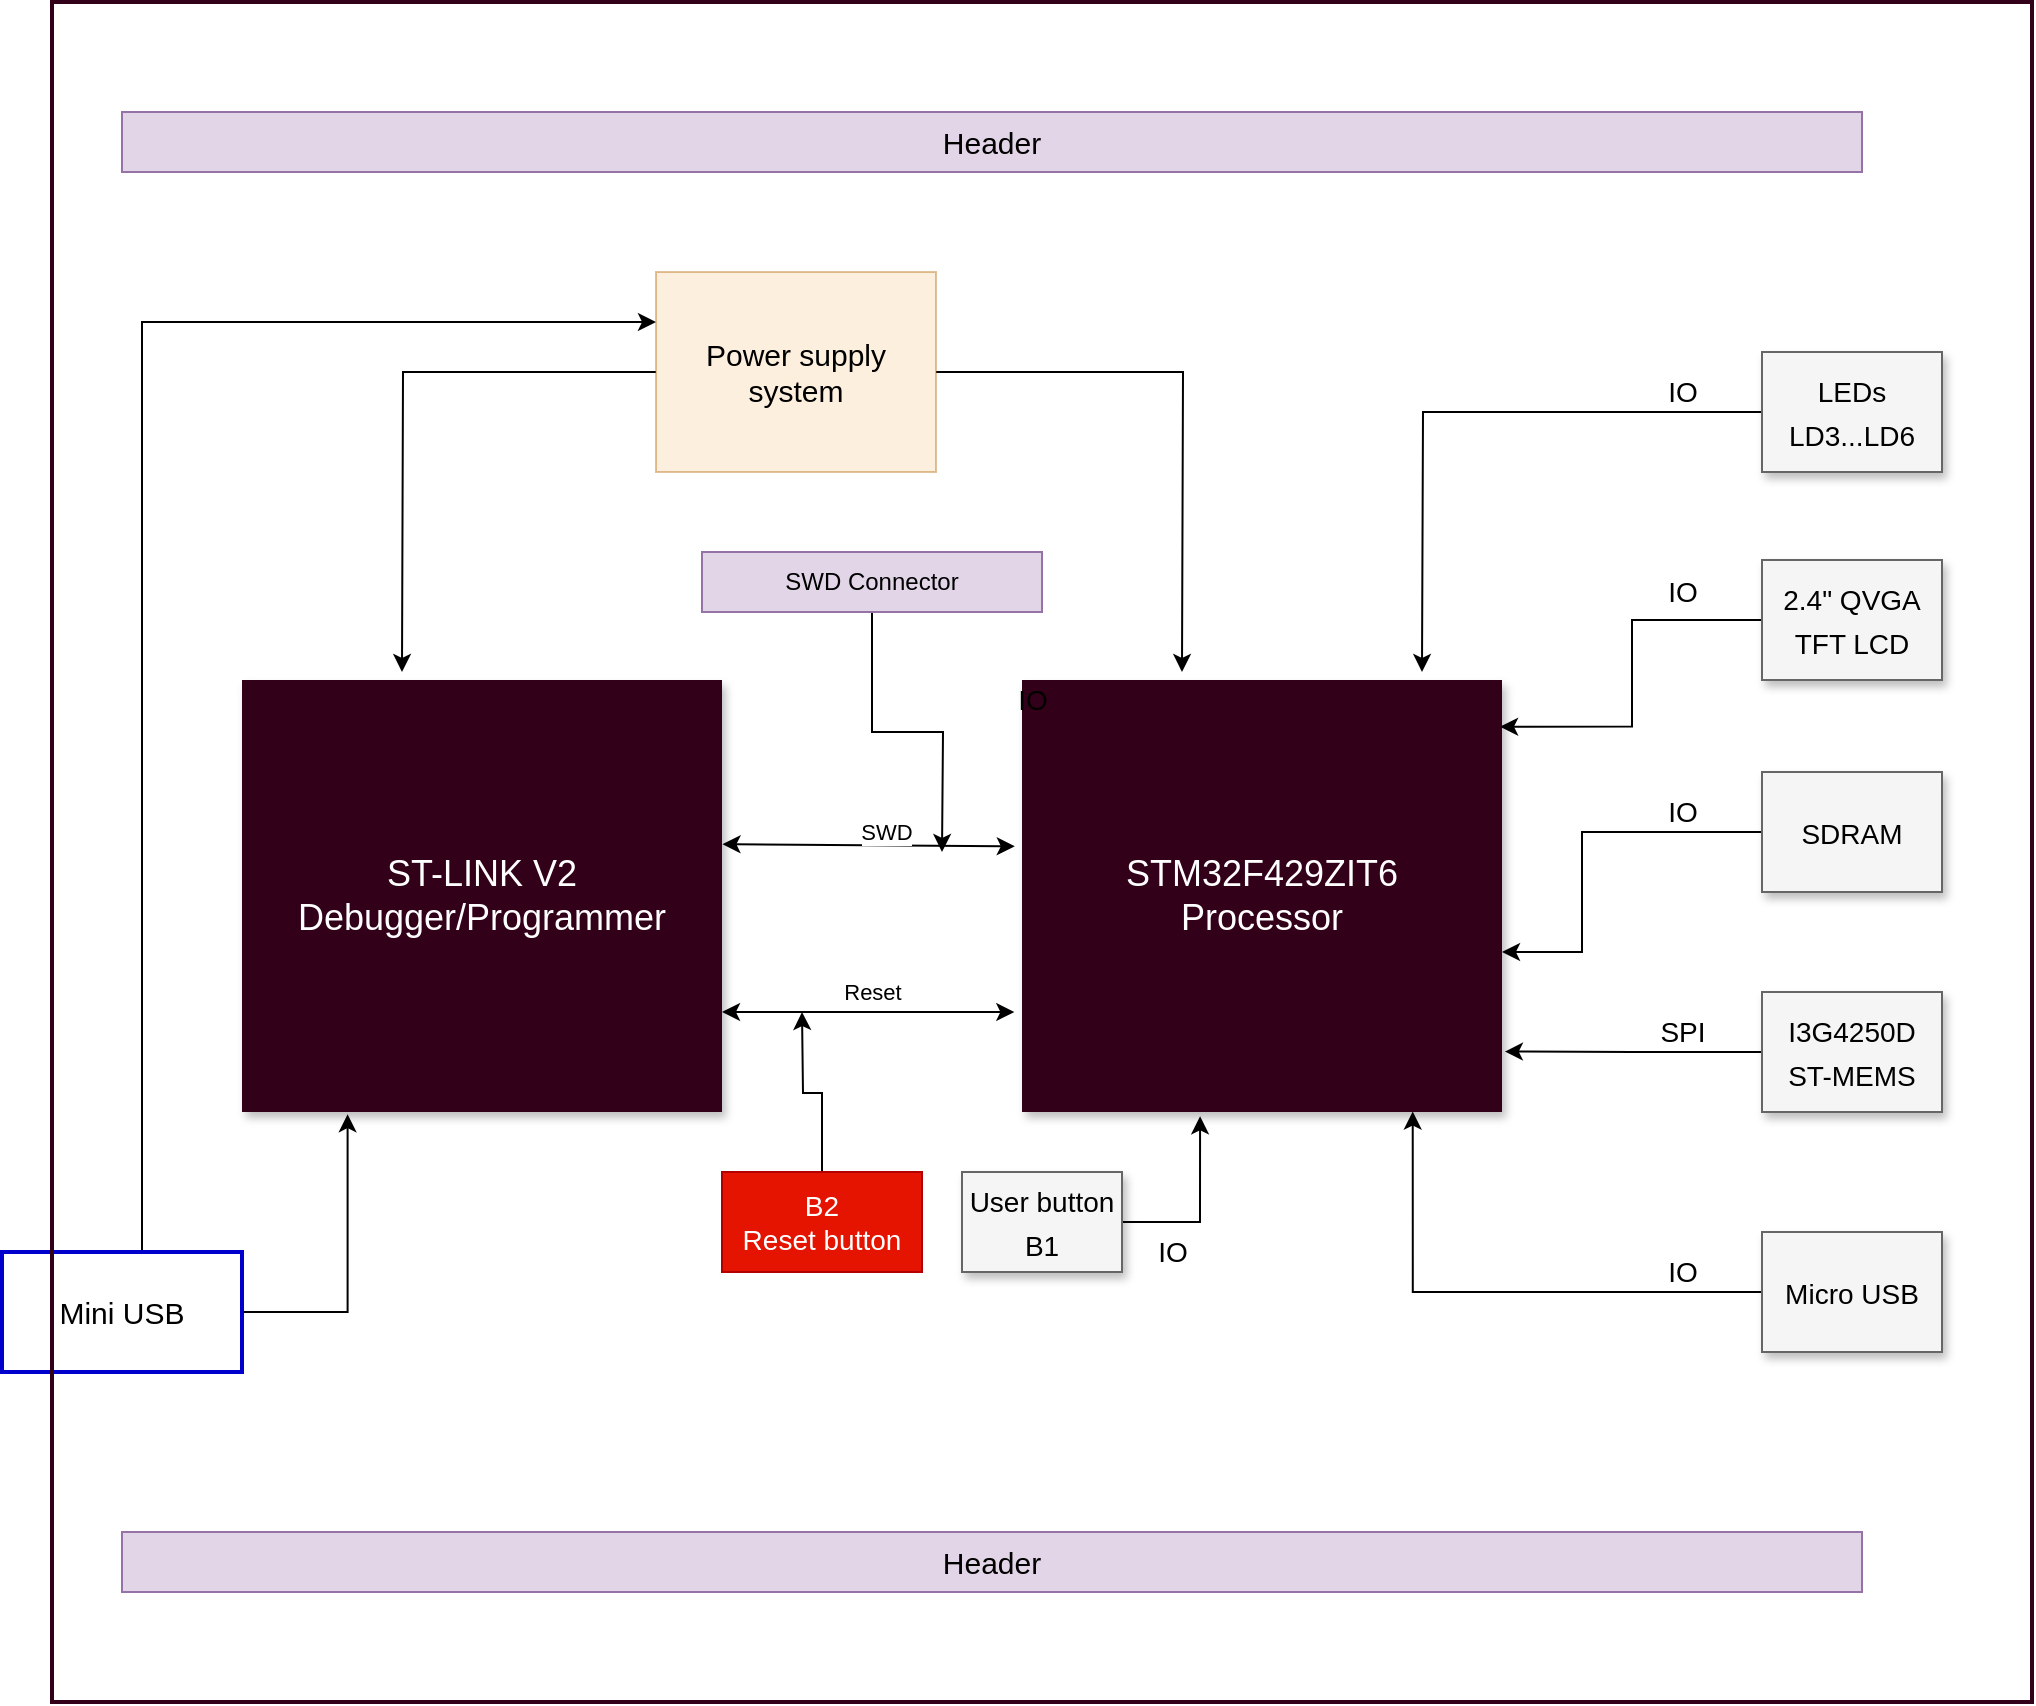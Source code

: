 <mxfile version="17.4.0" type="device"><diagram name="HW_BD" id="90a13364-a465-7bf4-72fc-28e22215d7a0"><mxGraphModel dx="1902" dy="1106" grid="1" gridSize="10" guides="1" tooltips="1" connect="1" arrows="1" fold="1" page="1" pageScale="1.5" pageWidth="1169" pageHeight="826" background="none" math="0" shadow="0"><root><mxCell id="0" style=";html=1;"/><mxCell id="1" style=";html=1;" parent="0"/><mxCell id="3a17f1ce550125da-2" value="&lt;font color=&quot;#ffffff&quot;&gt;STM32F429ZIT6 &lt;br&gt;Processor&lt;/font&gt;" style="whiteSpace=wrap;html=1;shadow=1;fontSize=18;fillColor=#33001A;strokeColor=none;" parent="1" vertex="1"><mxGeometry x="830" y="534" width="240" height="216" as="geometry"/></mxCell><mxCell id="ybjgbpLjdoBqUi5vYa6N-4" style="edgeStyle=orthogonalEdgeStyle;rounded=0;orthogonalLoop=1;jettySize=auto;html=1;fontSize=15;entryX=0.371;entryY=1.01;entryDx=0;entryDy=0;entryPerimeter=0;exitX=1;exitY=0.5;exitDx=0;exitDy=0;" edge="1" parent="1" source="3a17f1ce550125da-8" target="3a17f1ce550125da-2"><mxGeometry relative="1" as="geometry"><mxPoint x="920" y="760" as="targetPoint"/></mxGeometry></mxCell><mxCell id="3a17f1ce550125da-8" value="&lt;span style=&quot;font-size: 14px&quot;&gt;User button B1&lt;/span&gt;" style="whiteSpace=wrap;html=1;shadow=1;fontSize=18;fillColor=#f5f5f5;strokeColor=#666666;" parent="1" vertex="1"><mxGeometry x="800" y="780" width="80" height="50" as="geometry"/></mxCell><mxCell id="K4Kmzed5C90jSoVitQeN-8" value="&lt;font style=&quot;font-size: 14px&quot;&gt;IO&lt;/font&gt;" style="text;html=1;align=center;verticalAlign=middle;resizable=0;points=[];autosize=1;strokeColor=none;fillColor=none;" parent="1" vertex="1"><mxGeometry x="820" y="534" width="30" height="20" as="geometry"/></mxCell><mxCell id="K4Kmzed5C90jSoVitQeN-9" value="&lt;font style=&quot;font-size: 14px&quot;&gt;IO&lt;/font&gt;" style="text;html=1;align=center;verticalAlign=middle;resizable=0;points=[];autosize=1;strokeColor=none;fillColor=none;" parent="1" vertex="1"><mxGeometry x="1145" y="380" width="30" height="20" as="geometry"/></mxCell><mxCell id="K4Kmzed5C90jSoVitQeN-10" value="&lt;font style=&quot;font-size: 14px&quot;&gt;IO&lt;/font&gt;" style="text;html=1;align=center;verticalAlign=middle;resizable=0;points=[];autosize=1;strokeColor=none;fillColor=none;" parent="1" vertex="1"><mxGeometry x="890" y="810" width="30" height="20" as="geometry"/></mxCell><mxCell id="K4Kmzed5C90jSoVitQeN-11" value="&lt;font style=&quot;font-size: 14px&quot;&gt;SPI&lt;/font&gt;" style="text;html=1;align=center;verticalAlign=middle;resizable=0;points=[];autosize=1;strokeColor=none;fillColor=none;" parent="1" vertex="1"><mxGeometry x="1140" y="700" width="40" height="20" as="geometry"/></mxCell><mxCell id="4Cki4ELazx2EtnzIMH-j-1" value="&lt;font color=&quot;#ffffff&quot;&gt;ST-LINK V2&lt;br&gt;Debugger/Programmer&lt;br&gt;&lt;/font&gt;" style="whiteSpace=wrap;html=1;shadow=1;fontSize=18;fillColor=#33001A;strokeColor=none;" parent="1" vertex="1"><mxGeometry x="440" y="534" width="240" height="216" as="geometry"/></mxCell><mxCell id="18WoPmAGHCUh6dnLYNvN-1" value="" style="endArrow=classic;startArrow=classic;html=1;rounded=0;entryX=-0.015;entryY=0.385;entryDx=0;entryDy=0;entryPerimeter=0;exitX=1.001;exitY=0.38;exitDx=0;exitDy=0;exitPerimeter=0;" parent="1" source="4Cki4ELazx2EtnzIMH-j-1" target="3a17f1ce550125da-2" edge="1"><mxGeometry width="50" height="50" relative="1" as="geometry"><mxPoint x="700" y="650" as="sourcePoint"/><mxPoint x="790" y="650" as="targetPoint"/></mxGeometry></mxCell><mxCell id="18WoPmAGHCUh6dnLYNvN-2" value="SWD" style="edgeLabel;html=1;align=center;verticalAlign=middle;resizable=0;points=[];" parent="18WoPmAGHCUh6dnLYNvN-1" vertex="1" connectable="0"><mxGeometry x="0.553" y="1" relative="1" as="geometry"><mxPoint x="-32" y="-6" as="offset"/></mxGeometry></mxCell><mxCell id="EiyW6aFqHj-w9nUwdHNc-1" value="" style="endArrow=classic;startArrow=classic;html=1;rounded=0;exitX=1.001;exitY=0.542;exitDx=0;exitDy=0;entryX=-0.015;entryY=0.542;entryDx=0;entryDy=0;exitPerimeter=0;entryPerimeter=0;" parent="1" edge="1"><mxGeometry width="50" height="50" relative="1" as="geometry"><mxPoint x="680.0" y="700.002" as="sourcePoint"/><mxPoint x="826.16" y="700.002" as="targetPoint"/><Array as="points"><mxPoint x="760" y="700"/></Array></mxGeometry></mxCell><mxCell id="EiyW6aFqHj-w9nUwdHNc-2" value="Reset" style="edgeLabel;html=1;align=center;verticalAlign=middle;resizable=0;points=[];" parent="EiyW6aFqHj-w9nUwdHNc-1" vertex="1" connectable="0"><mxGeometry x="0.553" y="1" relative="1" as="geometry"><mxPoint x="-39" y="-9" as="offset"/></mxGeometry></mxCell><mxCell id="i6nfOpbqJ8M_nKJqEIvN-2" style="edgeStyle=orthogonalEdgeStyle;rounded=0;orthogonalLoop=1;jettySize=auto;html=1;" parent="1" source="i6nfOpbqJ8M_nKJqEIvN-1" edge="1"><mxGeometry relative="1" as="geometry"><mxPoint x="720" y="700" as="targetPoint"/></mxGeometry></mxCell><mxCell id="i6nfOpbqJ8M_nKJqEIvN-1" value="&lt;font style=&quot;font-size: 14px&quot;&gt;B2&lt;br&gt;Reset button&lt;/font&gt;" style="rounded=0;whiteSpace=wrap;html=1;fillColor=#e51400;fontColor=#ffffff;strokeColor=#B20000;" parent="1" vertex="1"><mxGeometry x="680" y="780" width="100" height="50" as="geometry"/></mxCell><mxCell id="9dwvbriPWmQWaeIrnqct-3" style="edgeStyle=orthogonalEdgeStyle;rounded=0;orthogonalLoop=1;jettySize=auto;html=1;fontSize=15;" edge="1" parent="1" source="i6nfOpbqJ8M_nKJqEIvN-3"><mxGeometry relative="1" as="geometry"><mxPoint x="1030" y="530" as="targetPoint"/></mxGeometry></mxCell><mxCell id="i6nfOpbqJ8M_nKJqEIvN-3" value="&lt;span style=&quot;font-size: 14px&quot;&gt;LEDs&lt;br&gt;LD3...LD6&lt;br&gt;&lt;/span&gt;" style="whiteSpace=wrap;html=1;shadow=1;fontSize=18;fillColor=#f5f5f5;strokeColor=#666666;" parent="1" vertex="1"><mxGeometry x="1200" y="370" width="90" height="60" as="geometry"/></mxCell><mxCell id="9dwvbriPWmQWaeIrnqct-4" style="edgeStyle=orthogonalEdgeStyle;rounded=0;orthogonalLoop=1;jettySize=auto;html=1;exitX=0;exitY=0.5;exitDx=0;exitDy=0;entryX=0.996;entryY=0.108;entryDx=0;entryDy=0;entryPerimeter=0;fontSize=15;" edge="1" parent="1" source="i6nfOpbqJ8M_nKJqEIvN-4" target="3a17f1ce550125da-2"><mxGeometry relative="1" as="geometry"/></mxCell><mxCell id="i6nfOpbqJ8M_nKJqEIvN-4" value="&lt;div&gt;&lt;span style=&quot;font-size: 14px&quot;&gt;2.4&quot; QVGA&lt;/span&gt;&lt;/div&gt;&lt;div&gt;&lt;span style=&quot;font-size: 14px&quot;&gt;TFT LCD&lt;/span&gt;&lt;/div&gt;" style="whiteSpace=wrap;html=1;shadow=1;fontSize=18;fillColor=#f5f5f5;strokeColor=#666666;" parent="1" vertex="1"><mxGeometry x="1200" y="474" width="90" height="60" as="geometry"/></mxCell><mxCell id="9dwvbriPWmQWaeIrnqct-5" style="edgeStyle=orthogonalEdgeStyle;rounded=0;orthogonalLoop=1;jettySize=auto;html=1;fontSize=15;exitX=0;exitY=0.5;exitDx=0;exitDy=0;" edge="1" parent="1" source="i6nfOpbqJ8M_nKJqEIvN-5"><mxGeometry relative="1" as="geometry"><mxPoint x="1070" y="670" as="targetPoint"/><Array as="points"><mxPoint x="1110" y="610"/><mxPoint x="1110" y="670"/></Array></mxGeometry></mxCell><mxCell id="i6nfOpbqJ8M_nKJqEIvN-5" value="&lt;span style=&quot;font-size: 14px&quot;&gt;SDRAM&lt;/span&gt;" style="whiteSpace=wrap;html=1;shadow=1;fontSize=18;fillColor=#f5f5f5;strokeColor=#666666;" parent="1" vertex="1"><mxGeometry x="1200" y="580" width="90" height="60" as="geometry"/></mxCell><mxCell id="9dwvbriPWmQWaeIrnqct-13" style="edgeStyle=orthogonalEdgeStyle;rounded=0;orthogonalLoop=1;jettySize=auto;html=1;entryX=1.006;entryY=0.86;entryDx=0;entryDy=0;entryPerimeter=0;fontSize=15;" edge="1" parent="1" source="i6nfOpbqJ8M_nKJqEIvN-6" target="3a17f1ce550125da-2"><mxGeometry relative="1" as="geometry"/></mxCell><mxCell id="i6nfOpbqJ8M_nKJqEIvN-6" value="&lt;span style=&quot;font-size: 14px&quot;&gt;I3G4250D&lt;br&gt;ST-MEMS&lt;br&gt;&lt;/span&gt;" style="whiteSpace=wrap;html=1;shadow=1;fontSize=18;fillColor=#f5f5f5;strokeColor=#666666;" parent="1" vertex="1"><mxGeometry x="1200" y="690" width="90" height="60" as="geometry"/></mxCell><mxCell id="Iw52O71iC4DMF-K1wBYt-2" value="&lt;font style=&quot;font-size: 15px&quot;&gt;Header&lt;/font&gt;" style="rounded=0;whiteSpace=wrap;html=1;fillColor=#e1d5e7;strokeColor=#9673a6;" vertex="1" parent="1"><mxGeometry x="380" y="960" width="870" height="30" as="geometry"/></mxCell><mxCell id="Iw52O71iC4DMF-K1wBYt-4" value="&lt;font style=&quot;font-size: 15px&quot;&gt;Header&lt;/font&gt;" style="rounded=0;whiteSpace=wrap;html=1;fillColor=#e1d5e7;strokeColor=#9673a6;" vertex="1" parent="1"><mxGeometry x="380" y="250" width="870" height="30" as="geometry"/></mxCell><mxCell id="ybjgbpLjdoBqUi5vYa6N-5" style="edgeStyle=orthogonalEdgeStyle;rounded=0;orthogonalLoop=1;jettySize=auto;html=1;entryX=0.22;entryY=1.005;entryDx=0;entryDy=0;entryPerimeter=0;fontSize=15;exitX=1;exitY=0.5;exitDx=0;exitDy=0;" edge="1" parent="1" source="R6KfCRbhe_ZSwzpNXDNj-1" target="4Cki4ELazx2EtnzIMH-j-1"><mxGeometry relative="1" as="geometry"/></mxCell><mxCell id="ybjgbpLjdoBqUi5vYa6N-8" style="edgeStyle=orthogonalEdgeStyle;rounded=0;orthogonalLoop=1;jettySize=auto;html=1;entryX=0;entryY=0.25;entryDx=0;entryDy=0;fontSize=15;" edge="1" parent="1" source="R6KfCRbhe_ZSwzpNXDNj-1" target="96RHu76pSK_LYtGCnDQe-1"><mxGeometry relative="1" as="geometry"><Array as="points"><mxPoint x="390" y="355"/></Array></mxGeometry></mxCell><mxCell id="R6KfCRbhe_ZSwzpNXDNj-1" value="&lt;font style=&quot;font-size: 15px&quot;&gt;Mini USB&lt;/font&gt;" style="rounded=0;whiteSpace=wrap;html=1;strokeColor=#0000CC;strokeWidth=2;" vertex="1" parent="1"><mxGeometry x="320" y="820" width="120" height="60" as="geometry"/></mxCell><mxCell id="9dwvbriPWmQWaeIrnqct-6" style="edgeStyle=orthogonalEdgeStyle;rounded=0;orthogonalLoop=1;jettySize=auto;html=1;fontSize=15;" edge="1" parent="1" source="9dwvbriPWmQWaeIrnqct-1"><mxGeometry relative="1" as="geometry"><mxPoint x="790" y="620" as="targetPoint"/></mxGeometry></mxCell><mxCell id="9dwvbriPWmQWaeIrnqct-1" value="SWD Connector" style="rounded=0;whiteSpace=wrap;html=1;fillColor=#e1d5e7;strokeColor=#9673a6;" vertex="1" parent="1"><mxGeometry x="670" y="470" width="170" height="30" as="geometry"/></mxCell><mxCell id="9dwvbriPWmQWaeIrnqct-9" value="&lt;font style=&quot;font-size: 14px&quot;&gt;IO&lt;/font&gt;" style="text;html=1;align=center;verticalAlign=middle;resizable=0;points=[];autosize=1;strokeColor=none;fillColor=none;" vertex="1" parent="1"><mxGeometry x="1145" y="590" width="30" height="20" as="geometry"/></mxCell><mxCell id="9dwvbriPWmQWaeIrnqct-10" value="&lt;font style=&quot;font-size: 14px&quot;&gt;IO&lt;/font&gt;" style="text;html=1;align=center;verticalAlign=middle;resizable=0;points=[];autosize=1;strokeColor=none;fillColor=none;" vertex="1" parent="1"><mxGeometry x="1145" y="480" width="30" height="20" as="geometry"/></mxCell><mxCell id="9dwvbriPWmQWaeIrnqct-12" style="edgeStyle=orthogonalEdgeStyle;rounded=0;orthogonalLoop=1;jettySize=auto;html=1;entryX=0.814;entryY=0.999;entryDx=0;entryDy=0;entryPerimeter=0;fontSize=15;" edge="1" parent="1" source="9dwvbriPWmQWaeIrnqct-11" target="3a17f1ce550125da-2"><mxGeometry relative="1" as="geometry"/></mxCell><mxCell id="9dwvbriPWmQWaeIrnqct-14" value="IO" style="edgeLabel;html=1;align=center;verticalAlign=middle;resizable=0;points=[];fontSize=14;" vertex="1" connectable="0" parent="9dwvbriPWmQWaeIrnqct-12"><mxGeometry x="-0.568" y="-2" relative="1" as="geometry"><mxPoint x="17" y="-8" as="offset"/></mxGeometry></mxCell><mxCell id="9dwvbriPWmQWaeIrnqct-11" value="&lt;span style=&quot;font-size: 14px&quot;&gt;Micro USB&lt;/span&gt;" style="whiteSpace=wrap;html=1;shadow=1;fontSize=18;fillColor=#f5f5f5;strokeColor=#666666;" vertex="1" parent="1"><mxGeometry x="1200" y="810" width="90" height="60" as="geometry"/></mxCell><mxCell id="x8QQAybcvVOk967S6rze-1" value="" style="rounded=0;whiteSpace=wrap;html=1;fontSize=14;fontColor=#FFFFFF;strokeColor=#33001A;fillColor=none;strokeWidth=2;" vertex="1" parent="1"><mxGeometry x="345" y="195" width="990" height="850" as="geometry"/></mxCell><mxCell id="ybjgbpLjdoBqUi5vYa6N-6" style="edgeStyle=orthogonalEdgeStyle;rounded=0;orthogonalLoop=1;jettySize=auto;html=1;fontSize=15;" edge="1" parent="1" source="96RHu76pSK_LYtGCnDQe-1"><mxGeometry relative="1" as="geometry"><mxPoint x="520" y="530" as="targetPoint"/></mxGeometry></mxCell><mxCell id="ybjgbpLjdoBqUi5vYa6N-7" style="edgeStyle=orthogonalEdgeStyle;rounded=0;orthogonalLoop=1;jettySize=auto;html=1;fontSize=15;" edge="1" parent="1" source="96RHu76pSK_LYtGCnDQe-1"><mxGeometry relative="1" as="geometry"><mxPoint x="910" y="530" as="targetPoint"/></mxGeometry></mxCell><mxCell id="96RHu76pSK_LYtGCnDQe-1" value="&lt;font style=&quot;font-size: 15px&quot;&gt;Power supply&lt;br&gt;system&lt;/font&gt;" style="rounded=0;whiteSpace=wrap;html=1;fillColor=#fad7ac;strokeColor=#b46504;gradientColor=none;opacity=40;" vertex="1" parent="1"><mxGeometry x="647" y="330" width="140" height="100" as="geometry"/></mxCell></root></mxGraphModel></diagram></mxfile>